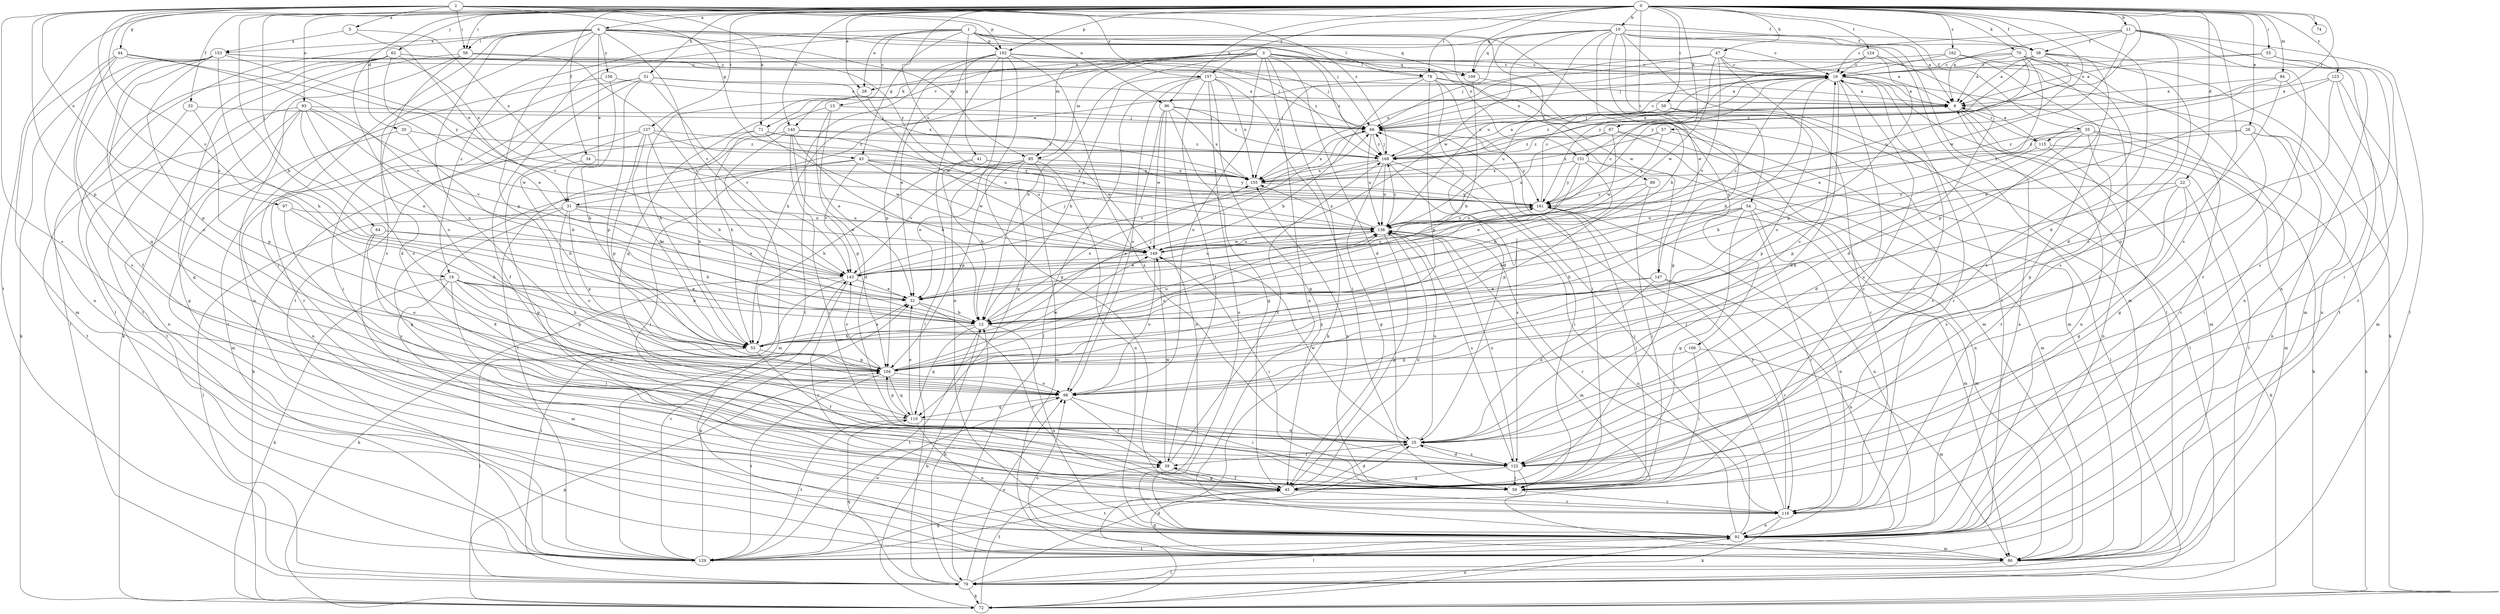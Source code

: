 strict digraph  {
0;
1;
2;
3;
4;
5;
6;
10;
11;
12;
15;
16;
19;
20;
22;
25;
26;
28;
31;
32;
33;
34;
35;
38;
39;
41;
43;
44;
45;
47;
51;
52;
54;
55;
56;
57;
58;
59;
62;
64;
66;
67;
70;
71;
72;
74;
78;
79;
84;
85;
86;
89;
92;
93;
96;
97;
98;
102;
104;
109;
110;
115;
116;
122;
123;
124;
127;
129;
136;
140;
143;
147;
149;
151;
153;
155;
157;
158;
161;
162;
166;
168;
0 -> 4  [label=a];
0 -> 10  [label=b];
0 -> 11  [label=b];
0 -> 12  [label=b];
0 -> 20  [label=d];
0 -> 22  [label=d];
0 -> 25  [label=d];
0 -> 26  [label=e];
0 -> 28  [label=e];
0 -> 33  [label=f];
0 -> 34  [label=f];
0 -> 35  [label=f];
0 -> 38  [label=f];
0 -> 47  [label=h];
0 -> 51  [label=h];
0 -> 54  [label=i];
0 -> 55  [label=i];
0 -> 56  [label=i];
0 -> 57  [label=i];
0 -> 58  [label=i];
0 -> 62  [label=j];
0 -> 64  [label=j];
0 -> 67  [label=k];
0 -> 70  [label=k];
0 -> 74  [label=l];
0 -> 78  [label=l];
0 -> 84  [label=m];
0 -> 93  [label=o];
0 -> 96  [label=o];
0 -> 102  [label=p];
0 -> 109  [label=q];
0 -> 115  [label=r];
0 -> 122  [label=s];
0 -> 123  [label=t];
0 -> 124  [label=t];
0 -> 127  [label=t];
0 -> 129  [label=t];
0 -> 136  [label=u];
0 -> 140  [label=v];
0 -> 151  [label=x];
0 -> 157  [label=y];
0 -> 162  [label=z];
1 -> 15  [label=c];
1 -> 16  [label=c];
1 -> 28  [label=e];
1 -> 41  [label=g];
1 -> 43  [label=g];
1 -> 66  [label=j];
1 -> 78  [label=l];
1 -> 89  [label=n];
1 -> 102  [label=p];
1 -> 129  [label=t];
1 -> 147  [label=w];
1 -> 166  [label=z];
2 -> 5  [label=a];
2 -> 12  [label=b];
2 -> 16  [label=c];
2 -> 38  [label=f];
2 -> 43  [label=g];
2 -> 44  [label=g];
2 -> 58  [label=i];
2 -> 71  [label=k];
2 -> 96  [label=o];
2 -> 97  [label=o];
2 -> 102  [label=p];
2 -> 104  [label=p];
2 -> 122  [label=s];
2 -> 157  [label=y];
2 -> 168  [label=z];
3 -> 6  [label=a];
3 -> 12  [label=b];
3 -> 25  [label=d];
3 -> 28  [label=e];
3 -> 52  [label=h];
3 -> 71  [label=k];
3 -> 72  [label=k];
3 -> 78  [label=l];
3 -> 85  [label=m];
3 -> 92  [label=n];
3 -> 98  [label=o];
3 -> 109  [label=q];
3 -> 140  [label=v];
3 -> 168  [label=z];
4 -> 19  [label=c];
4 -> 31  [label=e];
4 -> 58  [label=i];
4 -> 59  [label=i];
4 -> 79  [label=l];
4 -> 85  [label=m];
4 -> 98  [label=o];
4 -> 104  [label=p];
4 -> 109  [label=q];
4 -> 122  [label=s];
4 -> 143  [label=v];
4 -> 151  [label=x];
4 -> 153  [label=x];
4 -> 158  [label=y];
4 -> 161  [label=y];
5 -> 31  [label=e];
5 -> 153  [label=x];
5 -> 155  [label=x];
6 -> 66  [label=j];
6 -> 79  [label=l];
6 -> 92  [label=n];
6 -> 115  [label=r];
6 -> 168  [label=z];
10 -> 6  [label=a];
10 -> 12  [label=b];
10 -> 31  [label=e];
10 -> 38  [label=f];
10 -> 45  [label=g];
10 -> 79  [label=l];
10 -> 85  [label=m];
10 -> 86  [label=m];
10 -> 109  [label=q];
10 -> 129  [label=t];
10 -> 136  [label=u];
10 -> 147  [label=w];
10 -> 149  [label=w];
11 -> 6  [label=a];
11 -> 19  [label=c];
11 -> 25  [label=d];
11 -> 38  [label=f];
11 -> 79  [label=l];
11 -> 92  [label=n];
11 -> 116  [label=r];
11 -> 149  [label=w];
12 -> 52  [label=h];
12 -> 92  [label=n];
12 -> 110  [label=q];
12 -> 129  [label=t];
12 -> 155  [label=x];
15 -> 25  [label=d];
15 -> 32  [label=e];
15 -> 52  [label=h];
15 -> 66  [label=j];
16 -> 12  [label=b];
16 -> 25  [label=d];
16 -> 32  [label=e];
16 -> 52  [label=h];
16 -> 59  [label=i];
16 -> 72  [label=k];
16 -> 86  [label=m];
16 -> 104  [label=p];
19 -> 6  [label=a];
19 -> 12  [label=b];
19 -> 25  [label=d];
19 -> 59  [label=i];
19 -> 86  [label=m];
19 -> 116  [label=r];
19 -> 122  [label=s];
19 -> 136  [label=u];
20 -> 12  [label=b];
20 -> 86  [label=m];
20 -> 168  [label=z];
22 -> 45  [label=g];
22 -> 52  [label=h];
22 -> 72  [label=k];
22 -> 122  [label=s];
22 -> 161  [label=y];
25 -> 39  [label=f];
25 -> 122  [label=s];
25 -> 136  [label=u];
25 -> 149  [label=w];
26 -> 45  [label=g];
26 -> 59  [label=i];
26 -> 92  [label=n];
26 -> 155  [label=x];
26 -> 168  [label=z];
28 -> 52  [label=h];
28 -> 110  [label=q];
28 -> 149  [label=w];
31 -> 25  [label=d];
31 -> 32  [label=e];
31 -> 79  [label=l];
31 -> 98  [label=o];
31 -> 104  [label=p];
31 -> 136  [label=u];
31 -> 149  [label=w];
32 -> 12  [label=b];
32 -> 116  [label=r];
33 -> 66  [label=j];
33 -> 104  [label=p];
33 -> 129  [label=t];
34 -> 52  [label=h];
34 -> 155  [label=x];
35 -> 12  [label=b];
35 -> 25  [label=d];
35 -> 72  [label=k];
35 -> 86  [label=m];
35 -> 104  [label=p];
35 -> 116  [label=r];
35 -> 168  [label=z];
38 -> 6  [label=a];
38 -> 19  [label=c];
38 -> 104  [label=p];
38 -> 122  [label=s];
38 -> 129  [label=t];
38 -> 155  [label=x];
38 -> 161  [label=y];
39 -> 45  [label=g];
39 -> 149  [label=w];
39 -> 168  [label=z];
41 -> 12  [label=b];
41 -> 52  [label=h];
41 -> 155  [label=x];
41 -> 161  [label=y];
43 -> 45  [label=g];
43 -> 59  [label=i];
43 -> 136  [label=u];
43 -> 143  [label=v];
43 -> 149  [label=w];
43 -> 155  [label=x];
43 -> 161  [label=y];
44 -> 19  [label=c];
44 -> 86  [label=m];
44 -> 92  [label=n];
44 -> 122  [label=s];
44 -> 143  [label=v];
44 -> 161  [label=y];
45 -> 19  [label=c];
45 -> 25  [label=d];
45 -> 39  [label=f];
45 -> 116  [label=r];
45 -> 136  [label=u];
47 -> 19  [label=c];
47 -> 66  [label=j];
47 -> 86  [label=m];
47 -> 98  [label=o];
47 -> 143  [label=v];
47 -> 149  [label=w];
47 -> 155  [label=x];
51 -> 6  [label=a];
51 -> 39  [label=f];
51 -> 59  [label=i];
51 -> 104  [label=p];
51 -> 116  [label=r];
51 -> 143  [label=v];
51 -> 155  [label=x];
52 -> 32  [label=e];
52 -> 39  [label=f];
52 -> 66  [label=j];
52 -> 79  [label=l];
52 -> 104  [label=p];
52 -> 136  [label=u];
54 -> 12  [label=b];
54 -> 45  [label=g];
54 -> 52  [label=h];
54 -> 86  [label=m];
54 -> 92  [label=n];
54 -> 116  [label=r];
54 -> 136  [label=u];
55 -> 6  [label=a];
55 -> 19  [label=c];
55 -> 59  [label=i];
55 -> 122  [label=s];
56 -> 66  [label=j];
56 -> 79  [label=l];
56 -> 116  [label=r];
56 -> 168  [label=z];
57 -> 122  [label=s];
57 -> 155  [label=x];
57 -> 161  [label=y];
57 -> 168  [label=z];
58 -> 19  [label=c];
58 -> 25  [label=d];
58 -> 72  [label=k];
58 -> 92  [label=n];
58 -> 143  [label=v];
59 -> 116  [label=r];
59 -> 155  [label=x];
62 -> 19  [label=c];
62 -> 32  [label=e];
62 -> 45  [label=g];
62 -> 66  [label=j];
62 -> 79  [label=l];
62 -> 98  [label=o];
62 -> 129  [label=t];
62 -> 155  [label=x];
64 -> 12  [label=b];
64 -> 59  [label=i];
64 -> 98  [label=o];
64 -> 149  [label=w];
66 -> 19  [label=c];
66 -> 136  [label=u];
66 -> 155  [label=x];
66 -> 161  [label=y];
66 -> 168  [label=z];
67 -> 79  [label=l];
67 -> 86  [label=m];
67 -> 136  [label=u];
67 -> 149  [label=w];
67 -> 168  [label=z];
70 -> 6  [label=a];
70 -> 19  [label=c];
70 -> 32  [label=e];
70 -> 66  [label=j];
70 -> 72  [label=k];
70 -> 92  [label=n];
70 -> 122  [label=s];
70 -> 136  [label=u];
71 -> 52  [label=h];
71 -> 92  [label=n];
71 -> 136  [label=u];
71 -> 149  [label=w];
71 -> 168  [label=z];
72 -> 12  [label=b];
72 -> 39  [label=f];
72 -> 92  [label=n];
72 -> 104  [label=p];
78 -> 6  [label=a];
78 -> 12  [label=b];
78 -> 25  [label=d];
78 -> 59  [label=i];
78 -> 86  [label=m];
78 -> 104  [label=p];
78 -> 155  [label=x];
79 -> 12  [label=b];
79 -> 25  [label=d];
79 -> 72  [label=k];
79 -> 98  [label=o];
79 -> 110  [label=q];
84 -> 6  [label=a];
84 -> 92  [label=n];
84 -> 98  [label=o];
84 -> 168  [label=z];
85 -> 32  [label=e];
85 -> 86  [label=m];
85 -> 92  [label=n];
85 -> 104  [label=p];
85 -> 110  [label=q];
85 -> 143  [label=v];
85 -> 155  [label=x];
86 -> 45  [label=g];
86 -> 79  [label=l];
86 -> 98  [label=o];
89 -> 59  [label=i];
89 -> 104  [label=p];
89 -> 161  [label=y];
92 -> 6  [label=a];
92 -> 19  [label=c];
92 -> 66  [label=j];
92 -> 79  [label=l];
92 -> 86  [label=m];
92 -> 129  [label=t];
92 -> 136  [label=u];
93 -> 32  [label=e];
93 -> 45  [label=g];
93 -> 66  [label=j];
93 -> 92  [label=n];
93 -> 98  [label=o];
93 -> 129  [label=t];
93 -> 143  [label=v];
93 -> 149  [label=w];
96 -> 45  [label=g];
96 -> 66  [label=j];
96 -> 92  [label=n];
96 -> 98  [label=o];
96 -> 149  [label=w];
96 -> 155  [label=x];
96 -> 168  [label=z];
97 -> 52  [label=h];
97 -> 122  [label=s];
97 -> 136  [label=u];
98 -> 19  [label=c];
98 -> 39  [label=f];
98 -> 59  [label=i];
98 -> 110  [label=q];
102 -> 19  [label=c];
102 -> 32  [label=e];
102 -> 45  [label=g];
102 -> 79  [label=l];
102 -> 92  [label=n];
102 -> 104  [label=p];
102 -> 122  [label=s];
102 -> 129  [label=t];
102 -> 168  [label=z];
104 -> 98  [label=o];
104 -> 110  [label=q];
104 -> 129  [label=t];
104 -> 136  [label=u];
104 -> 143  [label=v];
104 -> 149  [label=w];
109 -> 12  [label=b];
109 -> 86  [label=m];
110 -> 25  [label=d];
110 -> 32  [label=e];
110 -> 92  [label=n];
110 -> 104  [label=p];
110 -> 129  [label=t];
115 -> 6  [label=a];
115 -> 72  [label=k];
115 -> 92  [label=n];
115 -> 104  [label=p];
116 -> 66  [label=j];
116 -> 72  [label=k];
116 -> 92  [label=n];
116 -> 161  [label=y];
122 -> 25  [label=d];
122 -> 45  [label=g];
122 -> 59  [label=i];
122 -> 129  [label=t];
122 -> 136  [label=u];
123 -> 6  [label=a];
123 -> 32  [label=e];
123 -> 86  [label=m];
123 -> 98  [label=o];
123 -> 116  [label=r];
124 -> 19  [label=c];
124 -> 25  [label=d];
124 -> 104  [label=p];
124 -> 161  [label=y];
127 -> 12  [label=b];
127 -> 45  [label=g];
127 -> 52  [label=h];
127 -> 72  [label=k];
127 -> 104  [label=p];
127 -> 161  [label=y];
127 -> 168  [label=z];
129 -> 32  [label=e];
129 -> 45  [label=g];
129 -> 98  [label=o];
129 -> 143  [label=v];
136 -> 19  [label=c];
136 -> 32  [label=e];
136 -> 45  [label=g];
136 -> 86  [label=m];
136 -> 116  [label=r];
136 -> 122  [label=s];
136 -> 149  [label=w];
136 -> 155  [label=x];
136 -> 161  [label=y];
136 -> 168  [label=z];
140 -> 12  [label=b];
140 -> 59  [label=i];
140 -> 86  [label=m];
140 -> 104  [label=p];
140 -> 129  [label=t];
140 -> 149  [label=w];
140 -> 168  [label=z];
143 -> 32  [label=e];
143 -> 66  [label=j];
143 -> 72  [label=k];
143 -> 79  [label=l];
143 -> 116  [label=r];
143 -> 136  [label=u];
143 -> 161  [label=y];
147 -> 25  [label=d];
147 -> 32  [label=e];
147 -> 92  [label=n];
147 -> 104  [label=p];
147 -> 116  [label=r];
149 -> 19  [label=c];
149 -> 59  [label=i];
149 -> 98  [label=o];
149 -> 136  [label=u];
149 -> 143  [label=v];
151 -> 12  [label=b];
151 -> 32  [label=e];
151 -> 92  [label=n];
151 -> 155  [label=x];
151 -> 161  [label=y];
153 -> 19  [label=c];
153 -> 39  [label=f];
153 -> 52  [label=h];
153 -> 66  [label=j];
153 -> 72  [label=k];
153 -> 98  [label=o];
153 -> 104  [label=p];
153 -> 110  [label=q];
153 -> 143  [label=v];
155 -> 161  [label=y];
157 -> 6  [label=a];
157 -> 12  [label=b];
157 -> 39  [label=f];
157 -> 45  [label=g];
157 -> 59  [label=i];
157 -> 79  [label=l];
157 -> 92  [label=n];
157 -> 98  [label=o];
157 -> 155  [label=x];
158 -> 6  [label=a];
158 -> 52  [label=h];
158 -> 129  [label=t];
161 -> 19  [label=c];
161 -> 59  [label=i];
161 -> 86  [label=m];
161 -> 92  [label=n];
161 -> 136  [label=u];
162 -> 19  [label=c];
162 -> 45  [label=g];
162 -> 59  [label=i];
162 -> 66  [label=j];
166 -> 59  [label=i];
166 -> 86  [label=m];
166 -> 104  [label=p];
168 -> 6  [label=a];
168 -> 45  [label=g];
168 -> 59  [label=i];
168 -> 66  [label=j];
168 -> 122  [label=s];
168 -> 136  [label=u];
168 -> 143  [label=v];
168 -> 155  [label=x];
}
